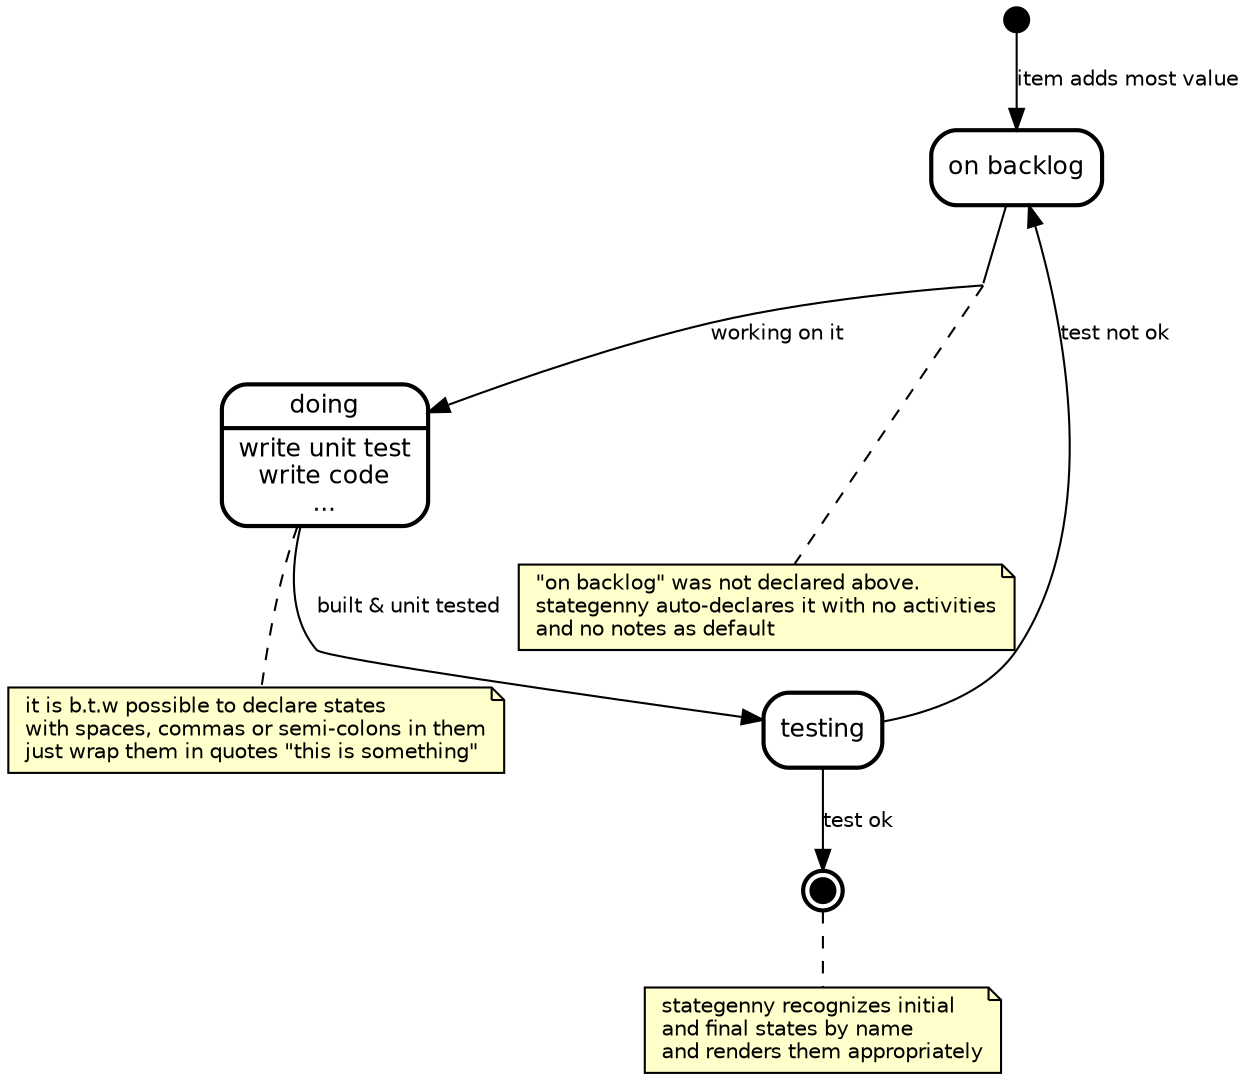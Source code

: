 graph "state transitions" {
  splines=true ordering=out fontname="Helvetica" fontsize=12 overlap=true
  node [shape=Mrecord style=filled fillcolor=white fontname=Helvetica fontsize=12 penwidth=2.0]
  edge [fontname=Helvetica fontsize=10 arrowhead=normal dir=forward]

  "initial" [shape=circle style=filled fillcolor=black fixedsize=true height=0.15 label=""]
  "doing" [label="{doing|write unit test\nwrite code\n...}"]
  "final" [shape=circle style=filled fillcolor=black fixedsize=true height=0.15 peripheries=2 label=""]
  "on backlog" [label="{on backlog}"]
  "testing" [label="{testing}"]
  "note_doing" [label="it is b.t.w possible to declare states\lwith spaces, commas or semi-colons in them\ljust wrap them in quotes \"this is something\"\l" shape=note fontsize=10 fillcolor="#ffffcc" penwidth=1.0]
  "doing" -- "note_doing" [style=dashed arrowtail=none arrowhead=none]

  "note_final" [label="stategenny recognizes initial\land final states by name\land renders them appropriately\l" shape=note fontsize=10 fillcolor="#ffffcc" penwidth=1.0]
  "final" -- "note_final" [style=dashed arrowtail=none arrowhead=none]



  "initial" -- "on backlog" [label="item adds most value"]
  "tr_on backlog_doing_2" [shape=point style=invis margin=0 width=0 height=0]
  "on backlog" -- "tr_on backlog_doing_2" [arrowhead=none]
  "tr_on backlog_doing_2" -- "doing" [label="working on it"]
  "doing" -- "testing" [label="built & unit tested"]
  "testing" -- "on backlog" [label="test not ok"]
  "testing" -- "final" [label="test ok"]
  "note_tr_on backlog_doing_2" [label="\"on backlog\" was not declared above.\lstategenny auto-declares it with no activities\land no notes as default\l" shape=note fontsize=10 fillcolor="#ffffcc" penwidth=1.0]
  "tr_on backlog_doing_2" -- "note_tr_on backlog_doing_2" [style=dashed arrowtail=none arrowhead=none weight=0]

}